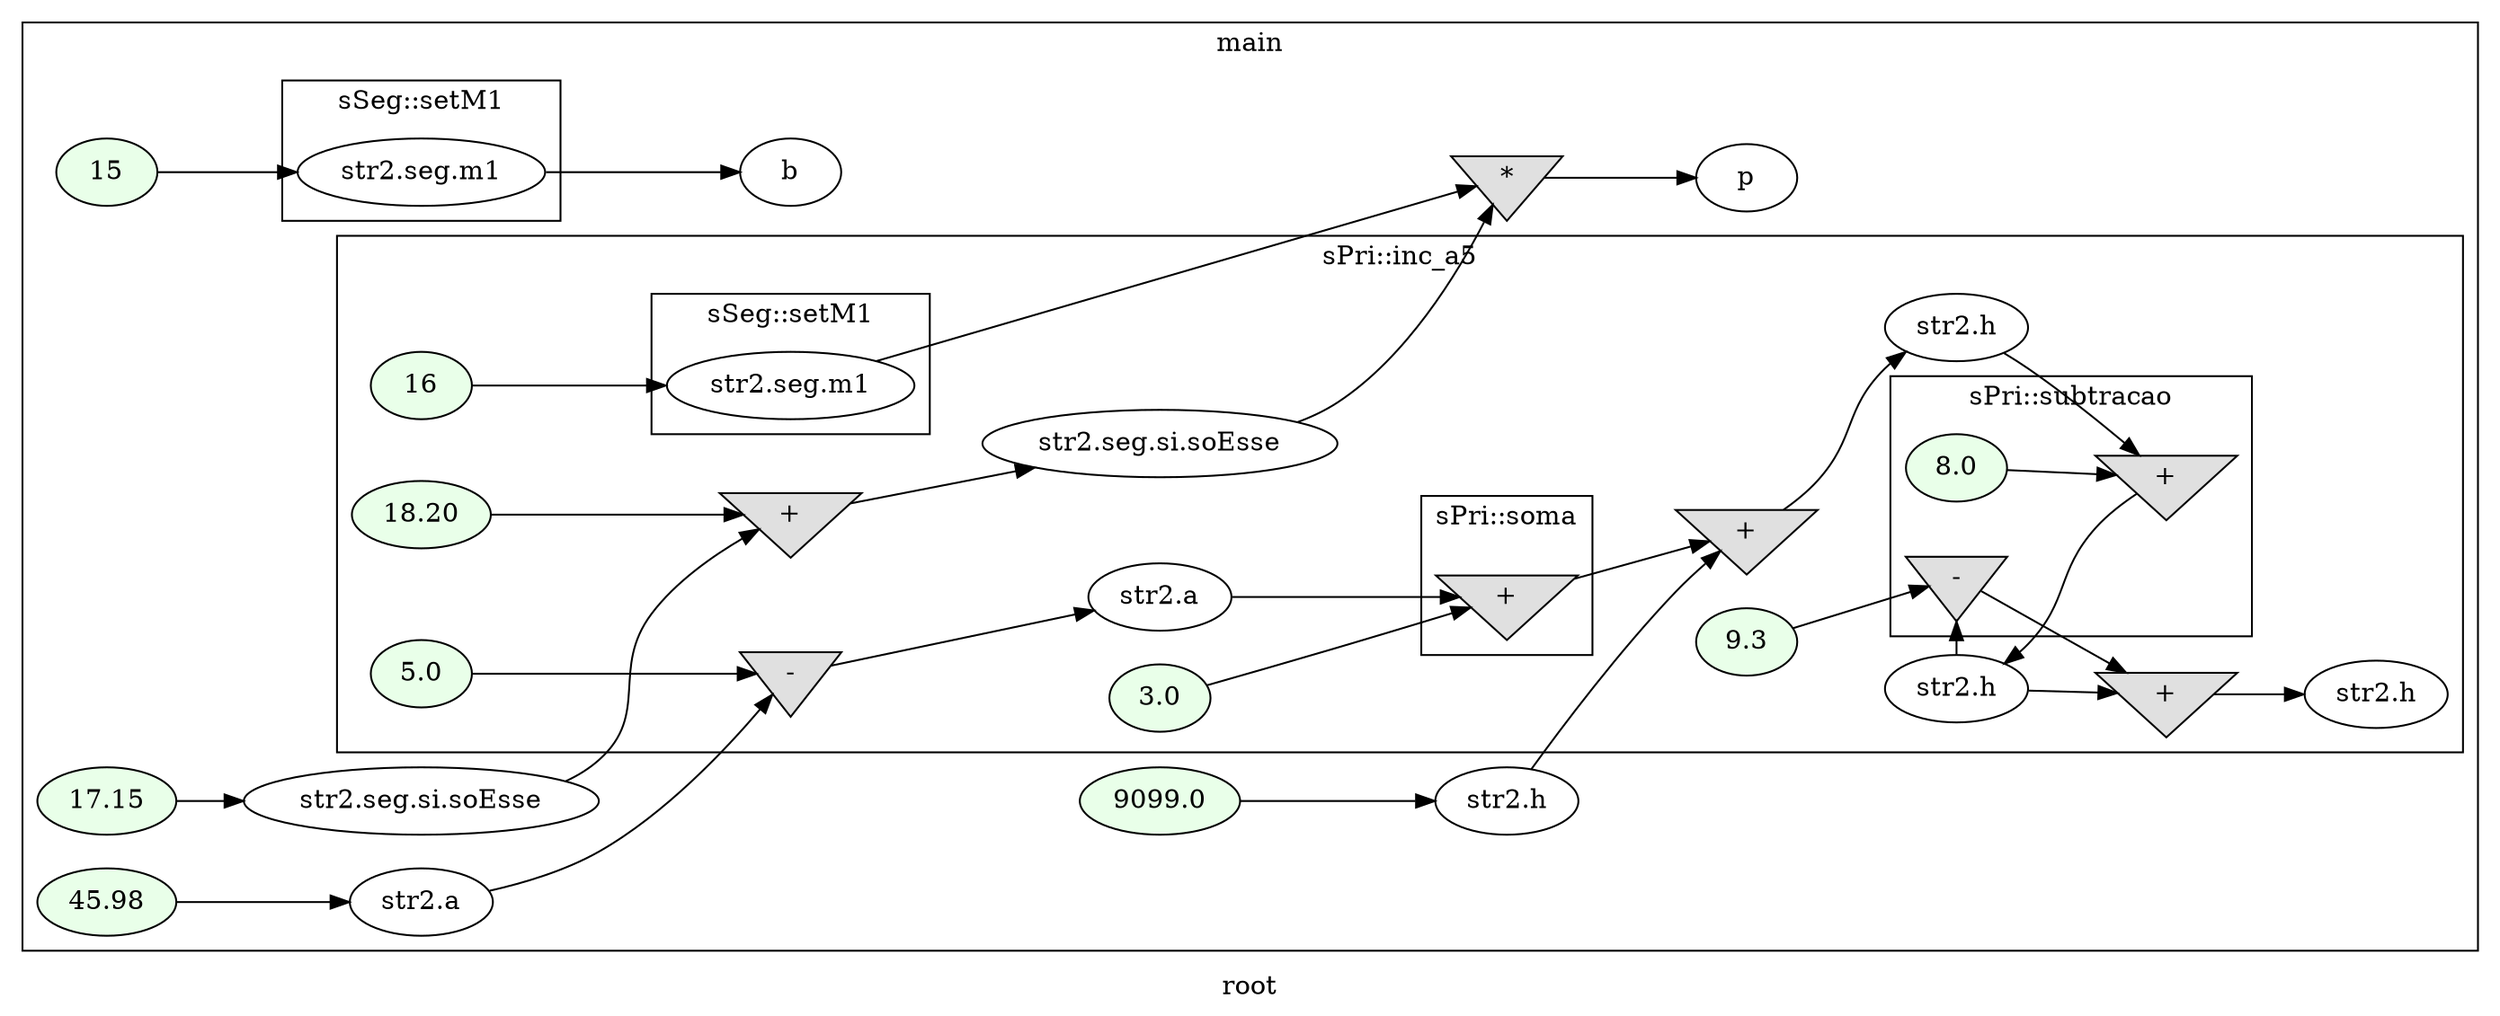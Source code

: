 digraph G
{
rankdir=LR;
label = "root";
subgraph cluster_1 {
label = "main";
parent = "G";
startinglines = "38_48_48";
	node_000006 [ label = "45.98", style=filled, fillcolor="#E9FFE9", startinglines=51 ]
	node_000007 [ label = "str2.a", startingline=51 ]
	node_000008 [ label = "9099.0", style=filled, fillcolor="#E9FFE9", startinglines=52 ]
	node_000009 [ label = "str2.h", startingline=52 ]
	node_000010 [ label = "15", style=filled, fillcolor="#E9FFE9", startinglines=54 ]
	node_000012 [ label = "b", startingline=55 ]
	node_000013 [ label = "17.15", style=filled, fillcolor="#E9FFE9", startinglines=56 ]
	node_000014 [ label = "str2.seg.si.soEsse", startingline=56 ]
	node_000038 [ label = "*", shape=invtriangle, style=filled, fillcolor="#E0E0E0", startinglines=60 ]
	node_000039 [ label = "p", startingline=60 ]
subgraph cluster_2 {
label = "sSeg::setM1";
parent = "cluster_1";
startinglines = "51_52_54";
	node_000011 [ label = "str2.seg.m1", startingline=17 ]
}
subgraph cluster_3 {
label = "sPri::inc_a5";
parent = "cluster_1";
startinglines = "55_56_58";
	node_000016 [ label = "5.0", style=filled, fillcolor="#E9FFE9", startinglines=40 ]
	node_000017 [ label = "-", shape=invtriangle, style=filled, fillcolor="#E0E0E0", startinglines=40 ]
	node_000018 [ label = "str2.a", startingline=40 ]
	node_000019 [ label = "3.0", style=filled, fillcolor="#E9FFE9", startinglines=41 ]
	node_000022 [ label = "+", shape=invtriangle, style=filled, fillcolor="#E0E0E0", startinglines=29 ]
	node_000023 [ label = "str2.h", startingline=29 ]
	node_000024 [ label = "9.3", style=filled, fillcolor="#E9FFE9", startinglines=42 ]
	node_000030 [ label = "str2.h", startingline=35 ]
	node_000031 [ label = "+", shape=invtriangle, style=filled, fillcolor="#E0E0E0", startinglines=35 ]
	node_000032 [ label = "str2.h", startingline=35 ]
	node_000033 [ label = "16", style=filled, fillcolor="#E9FFE9", startinglines=43 ]
	node_000035 [ label = "18.20", style=filled, fillcolor="#E9FFE9", startinglines=44 ]
	node_000036 [ label = "+", shape=invtriangle, style=filled, fillcolor="#E0E0E0", startinglines=44 ]
	node_000037 [ label = "str2.seg.si.soEsse", startingline=44 ]
subgraph cluster_4 {
label = "sPri::soma";
parent = "cluster_3";
startinglines = "58_40_41";
	node_000021 [ label = "+", shape=invtriangle, style=filled, fillcolor="#E0E0E0", startinglines=29 ]
}
subgraph cluster_5 {
label = "sPri::subtracao";
parent = "cluster_3";
startinglines = "41_29_42";
	node_000026 [ label = "8.0", style=filled, fillcolor="#E9FFE9", startinglines=34 ]
	node_000027 [ label = "+", shape=invtriangle, style=filled, fillcolor="#E0E0E0", startinglines=34 ]
	node_000029 [ label = "-", shape=invtriangle, style=filled, fillcolor="#E0E0E0", startinglines=35 ]
}
subgraph cluster_6 {
label = "sSeg::setM1";
parent = "cluster_3";
startinglines = "34_35_43";
	node_000034 [ label = "str2.seg.m1", startingline=17 ]
}
}
}
	node_000006 -> node_000007
	node_000007 -> node_000017
	node_000008 -> node_000009
	node_000009 -> node_000022
	node_000010 -> node_000011
	node_000013 -> node_000014
	node_000014 -> node_000036
	node_000038 -> node_000039
	node_000011 -> node_000012
	node_000016 -> node_000017
	node_000017 -> node_000018
	node_000018 -> node_000021
	node_000019 -> node_000021
	node_000022 -> node_000023
	node_000023 -> node_000027
	node_000024 -> node_000029
	node_000030 -> node_000029
	node_000030 -> node_000031
	node_000031 -> node_000032
	node_000033 -> node_000034
	node_000035 -> node_000036
	node_000036 -> node_000037
	node_000037 -> node_000038
	node_000021 -> node_000022
	node_000026 -> node_000027
	node_000027 -> node_000030
	node_000029 -> node_000031
	node_000034 -> node_000038
}

